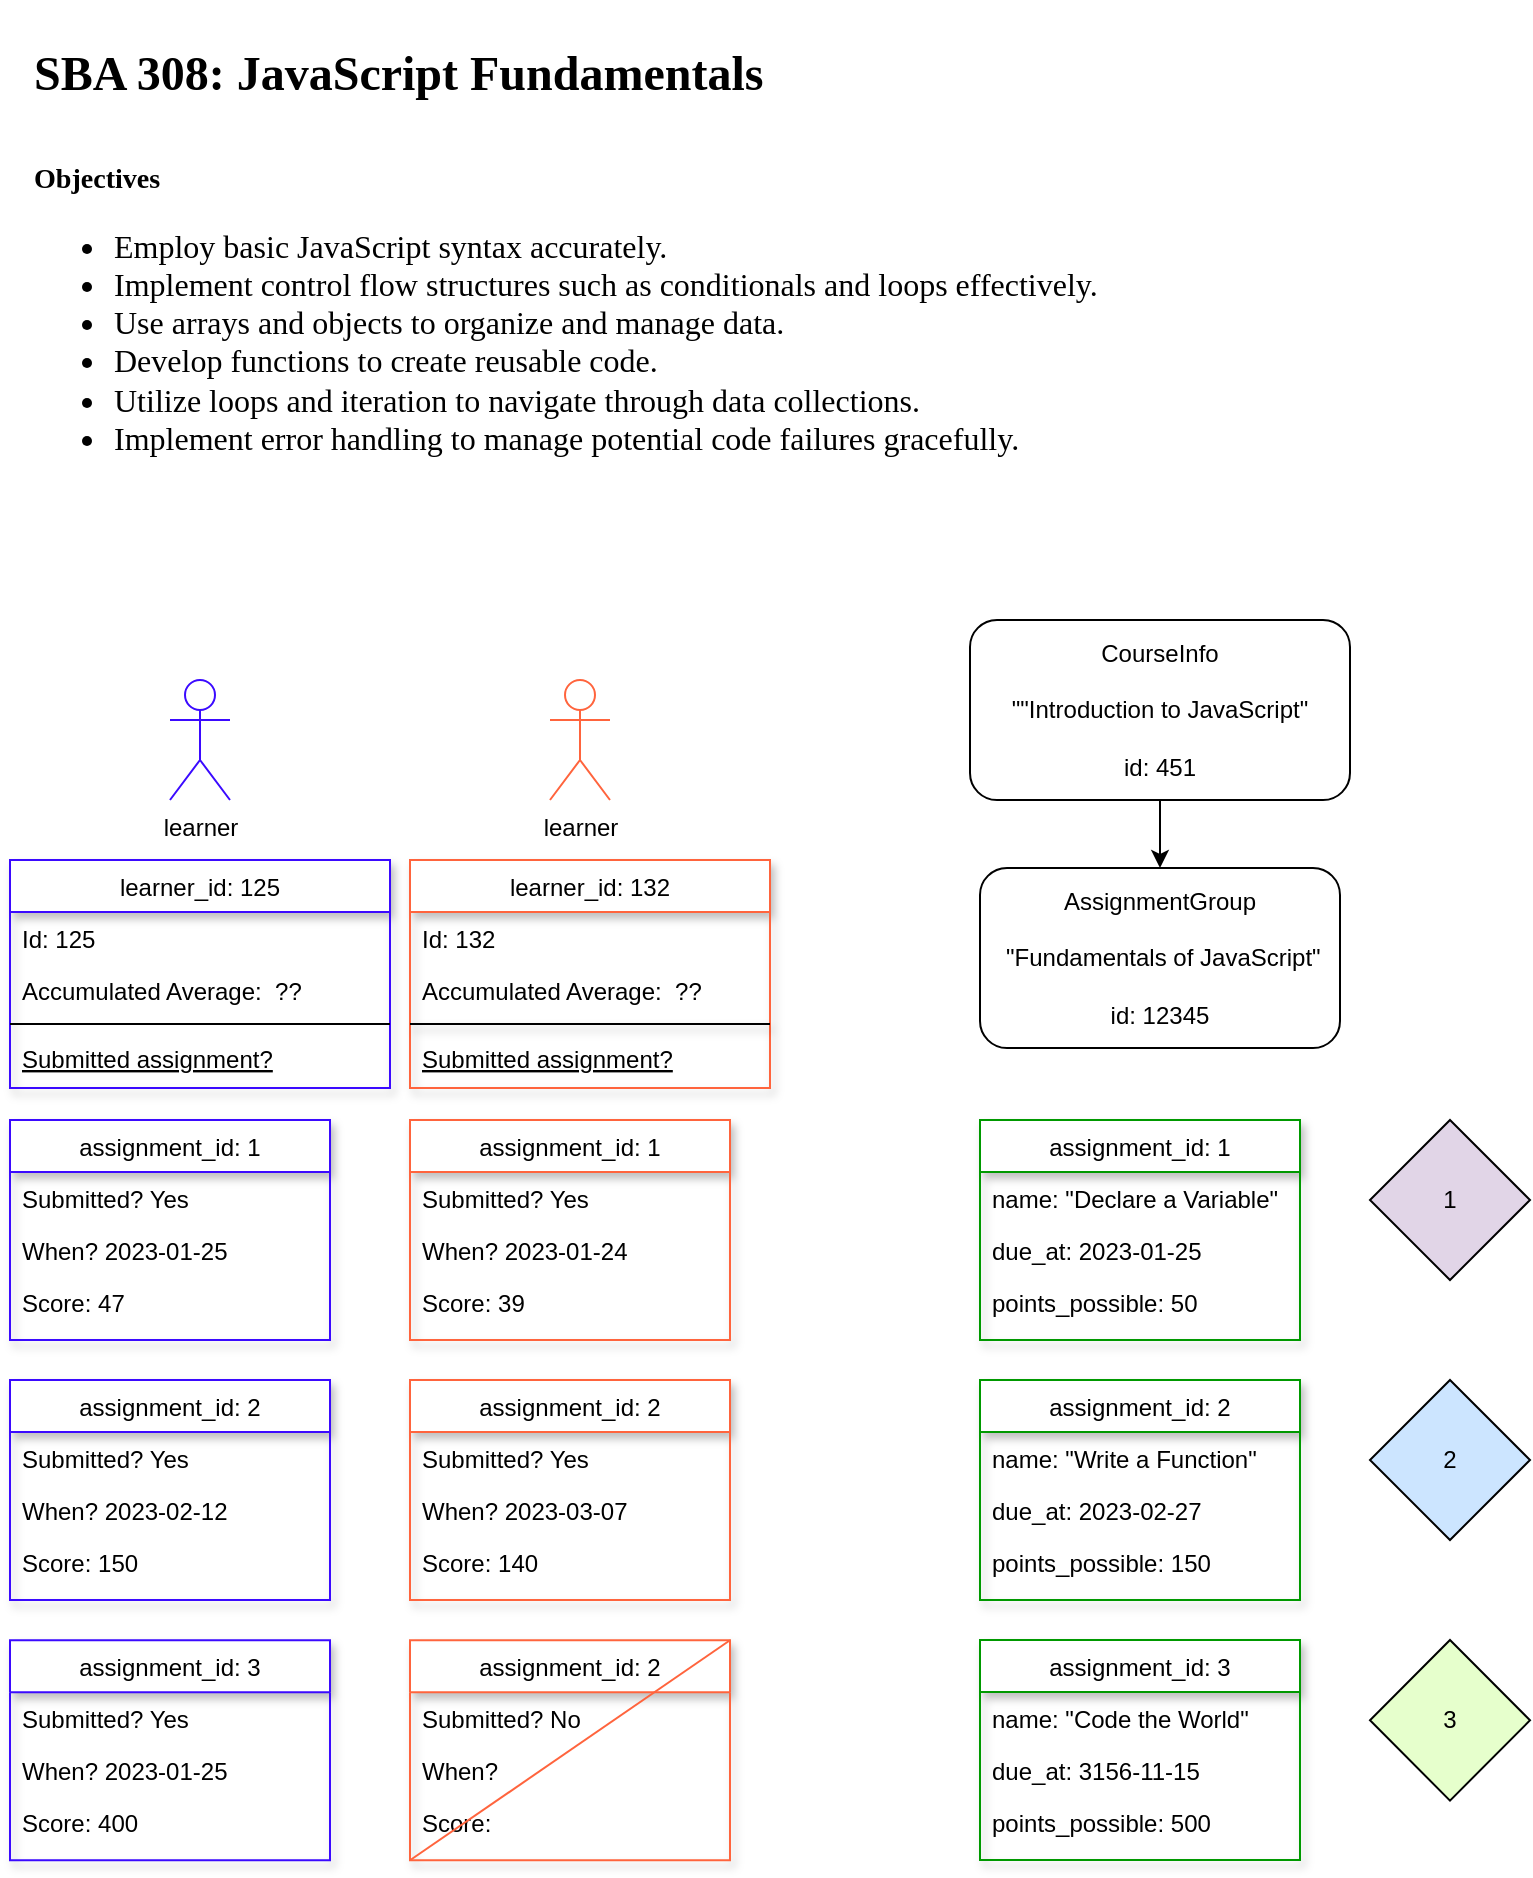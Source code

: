 <mxfile version="24.1.0" type="github">
  <diagram name="Page-1" id="hDWA95ZLUyOfXXC0f_Za">
    <mxGraphModel dx="1084" dy="608" grid="1" gridSize="10" guides="1" tooltips="1" connect="1" arrows="1" fold="1" page="1" pageScale="1" pageWidth="850" pageHeight="1100" math="0" shadow="0">
      <root>
        <mxCell id="0" />
        <mxCell id="1" parent="0" />
        <mxCell id="_84w-ROi_hvIPKPlyRo9-1" value="learner_id: 125" style="swimlane;fontStyle=0;align=center;verticalAlign=top;childLayout=stackLayout;horizontal=1;startSize=26;horizontalStack=0;resizeParent=1;resizeLast=0;collapsible=1;marginBottom=0;rounded=0;shadow=1;strokeWidth=1;strokeColor=#3B0AFF;" vertex="1" parent="1">
          <mxGeometry x="40" y="450" width="190" height="114" as="geometry">
            <mxRectangle x="130" y="380" width="160" height="26" as="alternateBounds" />
          </mxGeometry>
        </mxCell>
        <mxCell id="_84w-ROi_hvIPKPlyRo9-2" value="Id: 125" style="text;align=left;verticalAlign=top;spacingLeft=4;spacingRight=4;overflow=hidden;rotatable=0;points=[[0,0.5],[1,0.5]];portConstraint=eastwest;" vertex="1" parent="_84w-ROi_hvIPKPlyRo9-1">
          <mxGeometry y="26" width="190" height="26" as="geometry" />
        </mxCell>
        <mxCell id="_84w-ROi_hvIPKPlyRo9-3" value="Accumulated Average:  ??" style="text;align=left;verticalAlign=top;spacingLeft=4;spacingRight=4;overflow=hidden;rotatable=0;points=[[0,0.5],[1,0.5]];portConstraint=eastwest;rounded=0;shadow=0;html=0;" vertex="1" parent="_84w-ROi_hvIPKPlyRo9-1">
          <mxGeometry y="52" width="190" height="26" as="geometry" />
        </mxCell>
        <mxCell id="_84w-ROi_hvIPKPlyRo9-4" value="" style="line;html=1;strokeWidth=1;align=left;verticalAlign=middle;spacingTop=-1;spacingLeft=3;spacingRight=3;rotatable=0;labelPosition=right;points=[];portConstraint=eastwest;" vertex="1" parent="_84w-ROi_hvIPKPlyRo9-1">
          <mxGeometry y="78" width="190" height="8" as="geometry" />
        </mxCell>
        <mxCell id="_84w-ROi_hvIPKPlyRo9-5" value="Submitted assignment?" style="text;align=left;verticalAlign=top;spacingLeft=4;spacingRight=4;overflow=hidden;rotatable=0;points=[[0,0.5],[1,0.5]];portConstraint=eastwest;fontStyle=4" vertex="1" parent="_84w-ROi_hvIPKPlyRo9-1">
          <mxGeometry y="86" width="190" height="26" as="geometry" />
        </mxCell>
        <mxCell id="_84w-ROi_hvIPKPlyRo9-6" value="assignment_id: 1" style="swimlane;fontStyle=0;align=center;verticalAlign=top;childLayout=stackLayout;horizontal=1;startSize=26;horizontalStack=0;resizeParent=1;resizeLast=0;collapsible=1;marginBottom=0;rounded=0;shadow=1;strokeWidth=1;strokeColor=#3B0AFF;" vertex="1" parent="1">
          <mxGeometry x="40" y="580" width="160" height="110" as="geometry">
            <mxRectangle x="550" y="140" width="160" height="26" as="alternateBounds" />
          </mxGeometry>
        </mxCell>
        <mxCell id="_84w-ROi_hvIPKPlyRo9-7" value="Submitted? Yes " style="text;align=left;verticalAlign=top;spacingLeft=4;spacingRight=4;overflow=hidden;rotatable=0;points=[[0,0.5],[1,0.5]];portConstraint=eastwest;" vertex="1" parent="_84w-ROi_hvIPKPlyRo9-6">
          <mxGeometry y="26" width="160" height="26" as="geometry" />
        </mxCell>
        <mxCell id="_84w-ROi_hvIPKPlyRo9-8" value="When? 2023-01-25" style="text;align=left;verticalAlign=top;spacingLeft=4;spacingRight=4;overflow=hidden;rotatable=0;points=[[0,0.5],[1,0.5]];portConstraint=eastwest;rounded=0;shadow=0;html=0;" vertex="1" parent="_84w-ROi_hvIPKPlyRo9-6">
          <mxGeometry y="52" width="160" height="26" as="geometry" />
        </mxCell>
        <mxCell id="_84w-ROi_hvIPKPlyRo9-9" value="Score: 47" style="text;align=left;verticalAlign=top;spacingLeft=4;spacingRight=4;overflow=hidden;rotatable=0;points=[[0,0.5],[1,0.5]];portConstraint=eastwest;rounded=0;shadow=0;html=0;" vertex="1" parent="_84w-ROi_hvIPKPlyRo9-6">
          <mxGeometry y="78" width="160" height="26" as="geometry" />
        </mxCell>
        <mxCell id="_84w-ROi_hvIPKPlyRo9-10" value="&lt;h1 style=&quot;color: rgb(0, 0, 0); font-family: Times; font-style: normal; font-variant-ligatures: normal; font-variant-caps: normal; letter-spacing: normal; orphans: 2; text-align: start; text-indent: 0px; text-transform: none; widows: 2; word-spacing: 0px; -webkit-text-stroke-width: 0px; white-space: normal; text-decoration-thickness: initial; text-decoration-style: initial; text-decoration-color: initial;&quot;&gt;SBA 308: JavaScript Fundamentals&lt;/h1&gt;" style="text;whiteSpace=wrap;html=1;" vertex="1" parent="1">
          <mxGeometry x="50" y="20" width="370" height="60" as="geometry" />
        </mxCell>
        <mxCell id="_84w-ROi_hvIPKPlyRo9-11" value="&lt;h3 style=&quot;color: rgb(0, 0, 0); font-family: Times; font-style: normal; font-variant-ligatures: normal; font-variant-caps: normal; letter-spacing: normal; orphans: 2; text-align: start; text-indent: 0px; text-transform: none; widows: 2; word-spacing: 0px; -webkit-text-stroke-width: 0px; white-space: normal; text-decoration-thickness: initial; text-decoration-style: initial; text-decoration-color: initial;&quot;&gt;Objectives&lt;/h3&gt;&lt;ul style=&quot;color: rgb(0, 0, 0); font-family: Times; font-size: medium; font-style: normal; font-variant-ligatures: normal; font-variant-caps: normal; font-weight: 400; letter-spacing: normal; orphans: 2; text-align: start; text-indent: 0px; text-transform: none; widows: 2; word-spacing: 0px; -webkit-text-stroke-width: 0px; white-space: normal; text-decoration-thickness: initial; text-decoration-style: initial; text-decoration-color: initial;&quot;&gt;&lt;li&gt;Employ basic JavaScript syntax accurately.&lt;/li&gt;&lt;li&gt;Implement control flow structures such as conditionals and loops effectively.&lt;/li&gt;&lt;li&gt;Use arrays and objects to organize and manage data.&lt;/li&gt;&lt;li&gt;Develop functions to create reusable code.&lt;/li&gt;&lt;li&gt;Utilize loops and iteration to navigate through data collections.&lt;/li&gt;&lt;li&gt;Implement error handling to manage potential code failures gracefully.&lt;/li&gt;&lt;/ul&gt;" style="text;whiteSpace=wrap;html=1;" vertex="1" parent="1">
          <mxGeometry x="50" y="80" width="560" height="190" as="geometry" />
        </mxCell>
        <mxCell id="_84w-ROi_hvIPKPlyRo9-12" value="learner" style="shape=umlActor;verticalLabelPosition=bottom;verticalAlign=top;html=1;outlineConnect=0;strokeColor=#3B0AFF;" vertex="1" parent="1">
          <mxGeometry x="120" y="360" width="30" height="60" as="geometry" />
        </mxCell>
        <mxCell id="_84w-ROi_hvIPKPlyRo9-13" value="learner_id: 132" style="swimlane;fontStyle=0;align=center;verticalAlign=top;childLayout=stackLayout;horizontal=1;startSize=26;horizontalStack=0;resizeParent=1;resizeLast=0;collapsible=1;marginBottom=0;rounded=0;shadow=1;strokeWidth=1;strokeColor=#FF643D;" vertex="1" parent="1">
          <mxGeometry x="240" y="450" width="180" height="114" as="geometry">
            <mxRectangle x="130" y="380" width="160" height="26" as="alternateBounds" />
          </mxGeometry>
        </mxCell>
        <mxCell id="_84w-ROi_hvIPKPlyRo9-14" value="Id: 132" style="text;align=left;verticalAlign=top;spacingLeft=4;spacingRight=4;overflow=hidden;rotatable=0;points=[[0,0.5],[1,0.5]];portConstraint=eastwest;shadow=1;" vertex="1" parent="_84w-ROi_hvIPKPlyRo9-13">
          <mxGeometry y="26" width="180" height="26" as="geometry" />
        </mxCell>
        <mxCell id="_84w-ROi_hvIPKPlyRo9-15" value="Accumulated Average:  ??" style="text;align=left;verticalAlign=top;spacingLeft=4;spacingRight=4;overflow=hidden;rotatable=0;points=[[0,0.5],[1,0.5]];portConstraint=eastwest;rounded=0;shadow=1;html=0;" vertex="1" parent="_84w-ROi_hvIPKPlyRo9-13">
          <mxGeometry y="52" width="180" height="26" as="geometry" />
        </mxCell>
        <mxCell id="_84w-ROi_hvIPKPlyRo9-16" value="" style="line;html=1;strokeWidth=1;align=left;verticalAlign=middle;spacingTop=-1;spacingLeft=3;spacingRight=3;rotatable=0;labelPosition=right;points=[];portConstraint=eastwest;shadow=1;" vertex="1" parent="_84w-ROi_hvIPKPlyRo9-13">
          <mxGeometry y="78" width="180" height="8" as="geometry" />
        </mxCell>
        <mxCell id="_84w-ROi_hvIPKPlyRo9-17" value="Submitted assignment?" style="text;align=left;verticalAlign=top;spacingLeft=4;spacingRight=4;overflow=hidden;rotatable=0;points=[[0,0.5],[1,0.5]];portConstraint=eastwest;fontStyle=4;shadow=1;" vertex="1" parent="_84w-ROi_hvIPKPlyRo9-13">
          <mxGeometry y="86" width="180" height="26" as="geometry" />
        </mxCell>
        <mxCell id="_84w-ROi_hvIPKPlyRo9-18" value="1" style="rhombus;whiteSpace=wrap;html=1;fillColor=#E1D5E7;" vertex="1" parent="1">
          <mxGeometry x="720" y="580" width="80" height="80" as="geometry" />
        </mxCell>
        <mxCell id="_84w-ROi_hvIPKPlyRo9-19" value="AssignmentGroup&lt;div&gt;&lt;br&gt;&lt;/div&gt;&lt;div&gt;&lt;span style=&quot;font-size: 12px;&quot;&gt;&amp;nbsp;&quot;Fundamentals of JavaScript&quot;&lt;/span&gt;&lt;/div&gt;&lt;div&gt;&lt;br&gt;&lt;div&gt;&lt;span style=&quot;font-size: 12px;&quot;&gt;id: 12345&lt;/span&gt;&lt;br&gt;&lt;/div&gt;&lt;/div&gt;" style="rounded=1;whiteSpace=wrap;html=1;" vertex="1" parent="1">
          <mxGeometry x="525" y="454" width="180" height="90" as="geometry" />
        </mxCell>
        <mxCell id="_84w-ROi_hvIPKPlyRo9-20" value="" style="edgeStyle=orthogonalEdgeStyle;rounded=0;orthogonalLoop=1;jettySize=auto;html=1;" edge="1" parent="1" source="_84w-ROi_hvIPKPlyRo9-21" target="_84w-ROi_hvIPKPlyRo9-19">
          <mxGeometry relative="1" as="geometry" />
        </mxCell>
        <mxCell id="_84w-ROi_hvIPKPlyRo9-21" value="&lt;div&gt;CourseInfo&lt;/div&gt;&lt;div&gt;&lt;br&gt;&lt;/div&gt;&lt;div&gt;&quot;&quot;Introduction to JavaScript&quot;&lt;/div&gt;&lt;div&gt;&lt;br&gt;&lt;div&gt;&lt;span style=&quot;font-size: 12px;&quot;&gt;id: 451&lt;/span&gt;&lt;br&gt;&lt;/div&gt;&lt;/div&gt;" style="rounded=1;whiteSpace=wrap;html=1;" vertex="1" parent="1">
          <mxGeometry x="520" y="330" width="190" height="90" as="geometry" />
        </mxCell>
        <mxCell id="_84w-ROi_hvIPKPlyRo9-22" value="2" style="rhombus;whiteSpace=wrap;html=1;fillColor=#CCE5FF;" vertex="1" parent="1">
          <mxGeometry x="720" y="710" width="80" height="80" as="geometry" />
        </mxCell>
        <mxCell id="_84w-ROi_hvIPKPlyRo9-23" value="3" style="rhombus;whiteSpace=wrap;html=1;fillColor=#E6FFCC;" vertex="1" parent="1">
          <mxGeometry x="720" y="840" width="80" height="80.3" as="geometry" />
        </mxCell>
        <mxCell id="_84w-ROi_hvIPKPlyRo9-24" value="learner" style="shape=umlActor;verticalLabelPosition=bottom;verticalAlign=top;html=1;outlineConnect=0;strokeColor=#FF643D;" vertex="1" parent="1">
          <mxGeometry x="310" y="360" width="30" height="60" as="geometry" />
        </mxCell>
        <mxCell id="_84w-ROi_hvIPKPlyRo9-25" value="assignment_id: 2" style="swimlane;fontStyle=0;align=center;verticalAlign=top;childLayout=stackLayout;horizontal=1;startSize=26;horizontalStack=0;resizeParent=1;resizeLast=0;collapsible=1;marginBottom=0;rounded=0;shadow=1;strokeWidth=1;strokeColor=#3B0AFF;" vertex="1" parent="1">
          <mxGeometry x="40" y="710" width="160" height="110" as="geometry">
            <mxRectangle x="550" y="140" width="160" height="26" as="alternateBounds" />
          </mxGeometry>
        </mxCell>
        <mxCell id="_84w-ROi_hvIPKPlyRo9-26" value="Submitted? Yes " style="text;align=left;verticalAlign=top;spacingLeft=4;spacingRight=4;overflow=hidden;rotatable=0;points=[[0,0.5],[1,0.5]];portConstraint=eastwest;" vertex="1" parent="_84w-ROi_hvIPKPlyRo9-25">
          <mxGeometry y="26" width="160" height="26" as="geometry" />
        </mxCell>
        <mxCell id="_84w-ROi_hvIPKPlyRo9-27" value="When? 2023-02-12" style="text;align=left;verticalAlign=top;spacingLeft=4;spacingRight=4;overflow=hidden;rotatable=0;points=[[0,0.5],[1,0.5]];portConstraint=eastwest;rounded=0;shadow=0;html=0;" vertex="1" parent="_84w-ROi_hvIPKPlyRo9-25">
          <mxGeometry y="52" width="160" height="26" as="geometry" />
        </mxCell>
        <mxCell id="_84w-ROi_hvIPKPlyRo9-28" value="Score: 150" style="text;align=left;verticalAlign=top;spacingLeft=4;spacingRight=4;overflow=hidden;rotatable=0;points=[[0,0.5],[1,0.5]];portConstraint=eastwest;rounded=0;shadow=0;html=0;" vertex="1" parent="_84w-ROi_hvIPKPlyRo9-25">
          <mxGeometry y="78" width="160" height="26" as="geometry" />
        </mxCell>
        <mxCell id="_84w-ROi_hvIPKPlyRo9-29" value="assignment_id: 3" style="swimlane;fontStyle=0;align=center;verticalAlign=top;childLayout=stackLayout;horizontal=1;startSize=26;horizontalStack=0;resizeParent=1;resizeLast=0;collapsible=1;marginBottom=0;rounded=0;shadow=1;strokeWidth=1;strokeColor=#3B0AFF;" vertex="1" parent="1">
          <mxGeometry x="40" y="840.15" width="160" height="110" as="geometry">
            <mxRectangle x="550" y="140" width="160" height="26" as="alternateBounds" />
          </mxGeometry>
        </mxCell>
        <mxCell id="_84w-ROi_hvIPKPlyRo9-30" value="Submitted? Yes " style="text;align=left;verticalAlign=top;spacingLeft=4;spacingRight=4;overflow=hidden;rotatable=0;points=[[0,0.5],[1,0.5]];portConstraint=eastwest;" vertex="1" parent="_84w-ROi_hvIPKPlyRo9-29">
          <mxGeometry y="26" width="160" height="26" as="geometry" />
        </mxCell>
        <mxCell id="_84w-ROi_hvIPKPlyRo9-31" value="When? 2023-01-25" style="text;align=left;verticalAlign=top;spacingLeft=4;spacingRight=4;overflow=hidden;rotatable=0;points=[[0,0.5],[1,0.5]];portConstraint=eastwest;rounded=0;shadow=0;html=0;" vertex="1" parent="_84w-ROi_hvIPKPlyRo9-29">
          <mxGeometry y="52" width="160" height="26" as="geometry" />
        </mxCell>
        <mxCell id="_84w-ROi_hvIPKPlyRo9-32" value="Score: 400" style="text;align=left;verticalAlign=top;spacingLeft=4;spacingRight=4;overflow=hidden;rotatable=0;points=[[0,0.5],[1,0.5]];portConstraint=eastwest;rounded=0;shadow=0;html=0;" vertex="1" parent="_84w-ROi_hvIPKPlyRo9-29">
          <mxGeometry y="78" width="160" height="26" as="geometry" />
        </mxCell>
        <mxCell id="_84w-ROi_hvIPKPlyRo9-33" value="assignment_id: 1" style="swimlane;fontStyle=0;align=center;verticalAlign=top;childLayout=stackLayout;horizontal=1;startSize=26;horizontalStack=0;resizeParent=1;resizeLast=0;collapsible=1;marginBottom=0;rounded=0;shadow=1;strokeWidth=1;strokeColor=#FF643D;" vertex="1" parent="1">
          <mxGeometry x="240" y="580" width="160" height="110" as="geometry">
            <mxRectangle x="550" y="140" width="160" height="26" as="alternateBounds" />
          </mxGeometry>
        </mxCell>
        <mxCell id="_84w-ROi_hvIPKPlyRo9-34" value="Submitted? Yes " style="text;align=left;verticalAlign=top;spacingLeft=4;spacingRight=4;overflow=hidden;rotatable=0;points=[[0,0.5],[1,0.5]];portConstraint=eastwest;shadow=1;" vertex="1" parent="_84w-ROi_hvIPKPlyRo9-33">
          <mxGeometry y="26" width="160" height="26" as="geometry" />
        </mxCell>
        <mxCell id="_84w-ROi_hvIPKPlyRo9-35" value="When? 2023-01-24" style="text;align=left;verticalAlign=top;spacingLeft=4;spacingRight=4;overflow=hidden;rotatable=0;points=[[0,0.5],[1,0.5]];portConstraint=eastwest;rounded=0;shadow=1;html=0;" vertex="1" parent="_84w-ROi_hvIPKPlyRo9-33">
          <mxGeometry y="52" width="160" height="26" as="geometry" />
        </mxCell>
        <mxCell id="_84w-ROi_hvIPKPlyRo9-36" value="Score: 39" style="text;align=left;verticalAlign=top;spacingLeft=4;spacingRight=4;overflow=hidden;rotatable=0;points=[[0,0.5],[1,0.5]];portConstraint=eastwest;rounded=0;shadow=1;html=0;" vertex="1" parent="_84w-ROi_hvIPKPlyRo9-33">
          <mxGeometry y="78" width="160" height="26" as="geometry" />
        </mxCell>
        <mxCell id="_84w-ROi_hvIPKPlyRo9-37" value="assignment_id: 2" style="swimlane;fontStyle=0;align=center;verticalAlign=top;childLayout=stackLayout;horizontal=1;startSize=26;horizontalStack=0;resizeParent=1;resizeLast=0;collapsible=1;marginBottom=0;rounded=0;shadow=1;strokeWidth=1;strokeColor=#FF643D;" vertex="1" parent="1">
          <mxGeometry x="240" y="710" width="160" height="110" as="geometry">
            <mxRectangle x="550" y="140" width="160" height="26" as="alternateBounds" />
          </mxGeometry>
        </mxCell>
        <mxCell id="_84w-ROi_hvIPKPlyRo9-38" value="Submitted? Yes " style="text;align=left;verticalAlign=top;spacingLeft=4;spacingRight=4;overflow=hidden;rotatable=0;points=[[0,0.5],[1,0.5]];portConstraint=eastwest;shadow=1;" vertex="1" parent="_84w-ROi_hvIPKPlyRo9-37">
          <mxGeometry y="26" width="160" height="26" as="geometry" />
        </mxCell>
        <mxCell id="_84w-ROi_hvIPKPlyRo9-39" value="When? 2023-03-07" style="text;align=left;verticalAlign=top;spacingLeft=4;spacingRight=4;overflow=hidden;rotatable=0;points=[[0,0.5],[1,0.5]];portConstraint=eastwest;rounded=0;shadow=1;html=0;" vertex="1" parent="_84w-ROi_hvIPKPlyRo9-37">
          <mxGeometry y="52" width="160" height="26" as="geometry" />
        </mxCell>
        <mxCell id="_84w-ROi_hvIPKPlyRo9-40" value="Score: 140" style="text;align=left;verticalAlign=top;spacingLeft=4;spacingRight=4;overflow=hidden;rotatable=0;points=[[0,0.5],[1,0.5]];portConstraint=eastwest;rounded=0;shadow=1;html=0;" vertex="1" parent="_84w-ROi_hvIPKPlyRo9-37">
          <mxGeometry y="78" width="160" height="26" as="geometry" />
        </mxCell>
        <mxCell id="_84w-ROi_hvIPKPlyRo9-41" value="assignment_id: 2" style="swimlane;fontStyle=0;align=center;verticalAlign=top;childLayout=stackLayout;horizontal=1;startSize=26;horizontalStack=0;resizeParent=1;resizeLast=0;collapsible=1;marginBottom=0;rounded=0;shadow=1;strokeWidth=1;strokeColor=#FF643D;" vertex="1" parent="1">
          <mxGeometry x="240" y="840.15" width="160" height="110" as="geometry">
            <mxRectangle x="550" y="140" width="160" height="26" as="alternateBounds" />
          </mxGeometry>
        </mxCell>
        <mxCell id="_84w-ROi_hvIPKPlyRo9-42" value="Submitted? No " style="text;align=left;verticalAlign=top;spacingLeft=4;spacingRight=4;overflow=hidden;rotatable=0;points=[[0,0.5],[1,0.5]];portConstraint=eastwest;shadow=1;" vertex="1" parent="_84w-ROi_hvIPKPlyRo9-41">
          <mxGeometry y="26" width="160" height="26" as="geometry" />
        </mxCell>
        <mxCell id="_84w-ROi_hvIPKPlyRo9-43" value="When?" style="text;align=left;verticalAlign=top;spacingLeft=4;spacingRight=4;overflow=hidden;rotatable=0;points=[[0,0.5],[1,0.5]];portConstraint=eastwest;rounded=0;shadow=1;html=0;" vertex="1" parent="_84w-ROi_hvIPKPlyRo9-41">
          <mxGeometry y="52" width="160" height="26" as="geometry" />
        </mxCell>
        <mxCell id="_84w-ROi_hvIPKPlyRo9-44" value="Score: " style="text;align=left;verticalAlign=top;spacingLeft=4;spacingRight=4;overflow=hidden;rotatable=0;points=[[0,0.5],[1,0.5]];portConstraint=eastwest;rounded=0;shadow=1;html=0;" vertex="1" parent="_84w-ROi_hvIPKPlyRo9-41">
          <mxGeometry y="78" width="160" height="26" as="geometry" />
        </mxCell>
        <mxCell id="_84w-ROi_hvIPKPlyRo9-45" value="assignment_id: 1" style="swimlane;fontStyle=0;align=center;verticalAlign=top;childLayout=stackLayout;horizontal=1;startSize=26;horizontalStack=0;resizeParent=1;resizeLast=0;collapsible=1;marginBottom=0;rounded=0;shadow=1;strokeWidth=1;strokeColor=#009900;" vertex="1" parent="1">
          <mxGeometry x="525" y="580" width="160" height="110" as="geometry">
            <mxRectangle x="550" y="140" width="160" height="26" as="alternateBounds" />
          </mxGeometry>
        </mxCell>
        <mxCell id="_84w-ROi_hvIPKPlyRo9-46" value="name: &quot;Declare a Variable&quot;" style="text;align=left;verticalAlign=top;spacingLeft=4;spacingRight=4;overflow=hidden;rotatable=0;points=[[0,0.5],[1,0.5]];portConstraint=eastwest;" vertex="1" parent="_84w-ROi_hvIPKPlyRo9-45">
          <mxGeometry y="26" width="160" height="26" as="geometry" />
        </mxCell>
        <mxCell id="_84w-ROi_hvIPKPlyRo9-47" value="due_at: 2023-01-25" style="text;align=left;verticalAlign=top;spacingLeft=4;spacingRight=4;overflow=hidden;rotatable=0;points=[[0,0.5],[1,0.5]];portConstraint=eastwest;rounded=0;shadow=0;html=0;" vertex="1" parent="_84w-ROi_hvIPKPlyRo9-45">
          <mxGeometry y="52" width="160" height="26" as="geometry" />
        </mxCell>
        <mxCell id="_84w-ROi_hvIPKPlyRo9-48" value="points_possible: 50" style="text;align=left;verticalAlign=top;spacingLeft=4;spacingRight=4;overflow=hidden;rotatable=0;points=[[0,0.5],[1,0.5]];portConstraint=eastwest;rounded=0;shadow=0;html=0;" vertex="1" parent="_84w-ROi_hvIPKPlyRo9-45">
          <mxGeometry y="78" width="160" height="26" as="geometry" />
        </mxCell>
        <mxCell id="_84w-ROi_hvIPKPlyRo9-49" value="assignment_id: 2" style="swimlane;fontStyle=0;align=center;verticalAlign=top;childLayout=stackLayout;horizontal=1;startSize=26;horizontalStack=0;resizeParent=1;resizeLast=0;collapsible=1;marginBottom=0;rounded=0;shadow=1;strokeWidth=1;strokeColor=#009900;" vertex="1" parent="1">
          <mxGeometry x="525" y="710" width="160" height="110" as="geometry">
            <mxRectangle x="550" y="140" width="160" height="26" as="alternateBounds" />
          </mxGeometry>
        </mxCell>
        <mxCell id="_84w-ROi_hvIPKPlyRo9-50" value="name: &quot;Write a Function&quot;" style="text;align=left;verticalAlign=top;spacingLeft=4;spacingRight=4;overflow=hidden;rotatable=0;points=[[0,0.5],[1,0.5]];portConstraint=eastwest;" vertex="1" parent="_84w-ROi_hvIPKPlyRo9-49">
          <mxGeometry y="26" width="160" height="26" as="geometry" />
        </mxCell>
        <mxCell id="_84w-ROi_hvIPKPlyRo9-51" value="due_at: 2023-02-27" style="text;align=left;verticalAlign=top;spacingLeft=4;spacingRight=4;overflow=hidden;rotatable=0;points=[[0,0.5],[1,0.5]];portConstraint=eastwest;rounded=0;shadow=0;html=0;" vertex="1" parent="_84w-ROi_hvIPKPlyRo9-49">
          <mxGeometry y="52" width="160" height="26" as="geometry" />
        </mxCell>
        <mxCell id="_84w-ROi_hvIPKPlyRo9-52" value="points_possible: 150" style="text;align=left;verticalAlign=top;spacingLeft=4;spacingRight=4;overflow=hidden;rotatable=0;points=[[0,0.5],[1,0.5]];portConstraint=eastwest;rounded=0;shadow=0;html=0;" vertex="1" parent="_84w-ROi_hvIPKPlyRo9-49">
          <mxGeometry y="78" width="160" height="26" as="geometry" />
        </mxCell>
        <mxCell id="_84w-ROi_hvIPKPlyRo9-53" value="assignment_id: 3" style="swimlane;fontStyle=0;align=center;verticalAlign=top;childLayout=stackLayout;horizontal=1;startSize=26;horizontalStack=0;resizeParent=1;resizeLast=0;collapsible=1;marginBottom=0;rounded=0;shadow=1;strokeWidth=1;strokeColor=#009900;" vertex="1" parent="1">
          <mxGeometry x="525" y="840" width="160" height="110" as="geometry">
            <mxRectangle x="550" y="140" width="160" height="26" as="alternateBounds" />
          </mxGeometry>
        </mxCell>
        <mxCell id="_84w-ROi_hvIPKPlyRo9-54" value="name: &quot;Code the World&quot;" style="text;align=left;verticalAlign=top;spacingLeft=4;spacingRight=4;overflow=hidden;rotatable=0;points=[[0,0.5],[1,0.5]];portConstraint=eastwest;" vertex="1" parent="_84w-ROi_hvIPKPlyRo9-53">
          <mxGeometry y="26" width="160" height="26" as="geometry" />
        </mxCell>
        <mxCell id="_84w-ROi_hvIPKPlyRo9-55" value="due_at: 3156-11-15" style="text;align=left;verticalAlign=top;spacingLeft=4;spacingRight=4;overflow=hidden;rotatable=0;points=[[0,0.5],[1,0.5]];portConstraint=eastwest;rounded=0;shadow=0;html=0;" vertex="1" parent="_84w-ROi_hvIPKPlyRo9-53">
          <mxGeometry y="52" width="160" height="26" as="geometry" />
        </mxCell>
        <mxCell id="_84w-ROi_hvIPKPlyRo9-56" value="points_possible: 500" style="text;align=left;verticalAlign=top;spacingLeft=4;spacingRight=4;overflow=hidden;rotatable=0;points=[[0,0.5],[1,0.5]];portConstraint=eastwest;rounded=0;shadow=0;html=0;" vertex="1" parent="_84w-ROi_hvIPKPlyRo9-53">
          <mxGeometry y="78" width="160" height="26" as="geometry" />
        </mxCell>
        <mxCell id="_84w-ROi_hvIPKPlyRo9-57" value="" style="endArrow=none;html=1;rounded=0;entryX=1;entryY=0;entryDx=0;entryDy=0;exitX=0;exitY=1;exitDx=0;exitDy=0;strokeColor=#FF643D;" edge="1" parent="1" source="_84w-ROi_hvIPKPlyRo9-41" target="_84w-ROi_hvIPKPlyRo9-41">
          <mxGeometry width="50" height="50" relative="1" as="geometry">
            <mxPoint x="60" y="760" as="sourcePoint" />
            <mxPoint x="110" y="710" as="targetPoint" />
          </mxGeometry>
        </mxCell>
      </root>
    </mxGraphModel>
  </diagram>
</mxfile>
